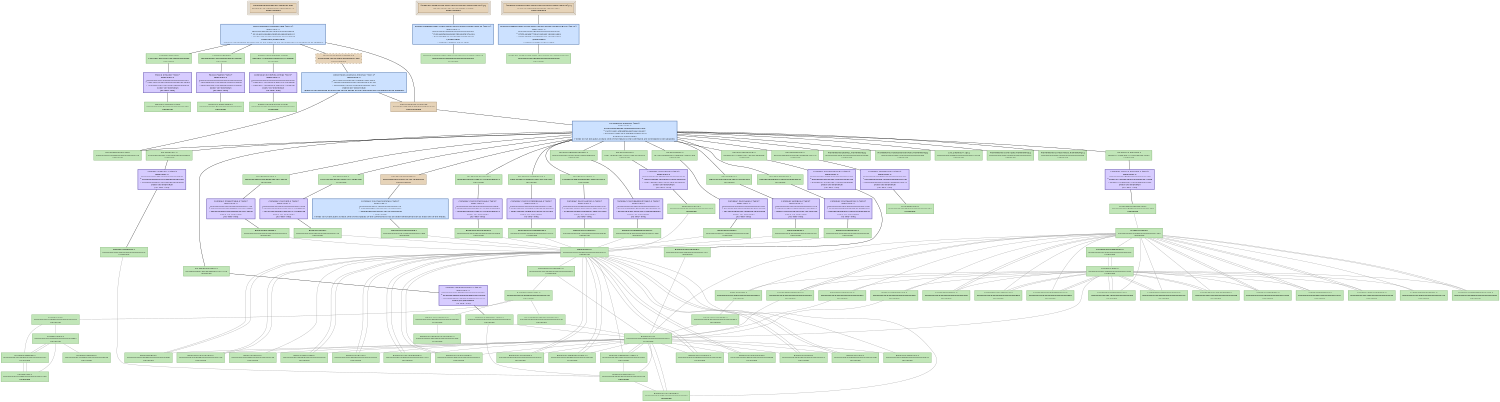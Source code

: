 digraph WaitSecs {
   size = "10.000000,8.500000";
   concentrate = false;

   node [ shape = box, style = filled, color = "0.3 0.5 0.6", fillcolor = "0.3 0.2 0.9", fontname = "Monaco", fontsize = "9" ];
   n00001 [ label = "Development/WaitSecs.mexmac.app\na6cb6ca7561ea6609236f1a20caa9479\nDepsUpdated", color = "0.1 0.5 0.5", fillcolor = "0.1 0.2 0.9", peripheries = 3 ];
   n00002 [ label = "Contents/Info.plist\n734c384189f1fd3193e768b42d538f96\nUpToDate" ];
   n00003 [ label = "WaitSecs.build/Info.plist\n000000004355ffaa0000000000000299\nUpToDate" ];
   n00004 [ label = "Contents/PkgInfo\n2866f90fd33109c966ea290691e59861\nUpToDate" ];
   n00005 [ label = "WaitSecs.build/PkgInfo\n000000004355ffaa0000000000000008\nUpToDate" ];
   n00006 [ label = "English.lproj/InfoPlist.strings\n8a45bcc11a028d53cf9a52c6714a8fd0\nUpToDate" ];
   n00007 [ label = "English.lproj/InfoPlist.strings\n00000000434c45840000000000000228\nUpToDate" ];
   n00008 [ label = "ppc/PsychError.o\n1bd77a48fb74ac755fc01d2c532f6502\nUpToDate" ];
   n00009 [ label = "Base/PsychError.c\n00000000434c4585000000000000563d\nUpToDate" ];
   n00010 [ label = "ppc/PsychRegisterProject.o\n856055d4ceb156b378441d46bcedb092\nUpToDate" ];
   n00011 [ label = "Base/PsychRegisterProject.c\n00000000434c458500000000000012e6\nUpToDate" ];
   n00012 [ label = "ppc/PsychHelp.o\nf8129c96de066691f9bb3dc7b3607bf8\nUpToDate" ];
   n00013 [ label = "Base/PsychHelp.c\n00000000434c811d00000000000005b8\nUpToDate" ];
   n00014 [ label = "ppc/MiniBox.o\n8decf12c9ce4c8d7dc789413276f5448\nUpToDate" ];
   n00015 [ label = "Base/MiniBox.c\n00000000434c45850000000000000f4f\nUpToDate" ];
   n00016 [ label = "ppc/PsychMemory.o\na680d46b06bae341dd79af1e0fef207e\nUpToDate" ];
   n00017 [ label = "Base/PsychMemory.c\n00000000434ca96200000000000003a4\nUpToDate" ];
   n00018 [ label = "ppc/ProjectTable.o\n0e669259e6b70954fbe52a27ac14eca5\nUpToDate" ];
   n00019 [ label = "Base/ProjectTable.c\n00000000434c4585000000000000023a\nUpToDate" ];
   n00020 [ label = "ppc/PsychInit.o\nc8757665a585e91ef3201cc1c9df579b\nUpToDate" ];
   n00021 [ label = "Base/PsychInit.c\n00000000434c45850000000000000759\nUpToDate" ];
   n00022 [ label = "ppc/PsychTimeGlue.o\ndf5884ff6131e8d1a477b54553ead4ac\nUpToDate" ];
   n00023 [ label = "Base/PsychTimeGlue.c\n000000004355ef98000000000000157f\nUpToDate" ];
   n00024 [ label = "ppc/WaitSecs.o\n503cee59938691c6c068fabc0ecb989a\nUpToDate" ];
   n00025 [ label = "WaitSecs/WaitSecs.c\n00000000434c45850000000000000a76\nUpToDate" ];
   n00026 [ label = "ppc/RegisterProject.o\n8593d683a8e1d658e9e8bbccf0074f7b\nUpToDate" ];
   n00027 [ label = "WaitSecs/RegisterProject.c\n00000000434c45850000000000000441\nUpToDate" ];
   n00028 [ label = "ppc/MODULEVersion.o\n0696c0176abcddf757a532ee56810bf5\nUpToDate" ];
   n00029 [ label = "Screen/MODULEVersion.c\n000000004355ff7d000000000000124e\nUpToDate" ];
   n00030 [ label = "ppc/PsychVersioning.o\n30f84f3b9ca65049077a1651b4e2683f\nDepsUpdated", color = "0.1 0.5 0.5", fillcolor = "0.1 0.2 0.9" ];
   n00031 [ label = "Base/PsychVersioning.c\n000000004355ffb700000000000014ee\nUpToDate" ];
   n00032 [ label = "ppc/PsychStructGlue.o\n0e0e859c982641fb531167d520bd3519\nUpToDate" ];
   n00033 [ label = "Base/PsychStructGlue.c\n00000000434c45850000000000002bb8\nUpToDate" ];
   n00034 [ label = "ppc/PsychScriptingGlue.o\nbad144882573dbb4537eccf474791d5c\nUpToDate" ];
   n00035 [ label = "Base/PsychScriptingGlue.c\n00000000434c458500000000000105c5\nUpToDate" ];
   n00036 [ label = "ppc/mexversion.o\ne5ce28fa40b205556d876ba6da7d2379\nUpToDate" ];
   n00037 [ label = "src/mexversion.c\n000000004332d94600000000000002d2\nUpToDate" ];
   n00038 [ label = "ppc/PsychAuthors.o\n67bae4624dd423d968b614bf67a74455\nUpToDate" ];
   n00039 [ label = "Base/PsychAuthors.c\n00000000434c81430000000000000d3b\nUpToDate" ];
   n00040 [ label = "MacOS/WaitSecs.mexmac\n48278d220fe7797cf78dbba7d9ac35cd\nDepsUpdated", color = "0.1 0.5 0.5", fillcolor = "0.1 0.2 0.9" ];
   n00041 [ label = "Frameworks/OpenGL.framework[C]\n00000000434ac55900000000000000ee\nUpToDate" ];
   n00042 [ label = "Frameworks/ApplicationServices.framework[C]\n00000000434ac53300000000000000ee\nUpToDate" ];
   n00043 [ label = "2.95.2/libstdc++.a[C]\n00000000434abb590000000000075c68\nUpToDate" ];
   n00044 [ label = "Frameworks/CoreAudio.framework[C]\n00000000434ac55b00000000000000cc\nUpToDate" ];
   n00045 [ label = "Frameworks/CoreServices.framework[C]\n00000000434ac53600000000000000ee\nUpToDate" ];
   n00046 [ label = "mac/mexFunction.map\n000000004332d946000000000000012e\nUpToDate" ];
   n00047 [ label = "<WaitSecs.build/Script-2FD618650730666A008DA6B4.sh>[A]\nf029349ffd57567397d9936faf4746d6\nDepsUpdated", color = "0.1 0.5 0.5", fillcolor = "0.1 0.2 0.9", peripheries = 3 ];
   n00048 [ label = "WaitSecs.build/Script-2FD618650730666A008DA6B4.sh\n000000004355ffaa00000000000000ec\nUpToDate" ];
   n00049 [ label = "<WaitSecs.build/Script-2FD618660730666A008DA6B4.sh>[A]\nd73f54999d222debd4286518839c48b7\nDepsUpdated", color = "0.1 0.5 0.5", fillcolor = "0.1 0.2 0.9", peripheries = 3 ];
   n00050 [ label = "WaitSecs.build/Script-2FD618660730666A008DA6B4.sh\n000000004355ffaa000000000000003e\nUpToDate" ];
   n00051 [ label = "<MacOS/WaitSecs.mexmac>\n6693d40bf190457ed0ca0fd99a641382\nDepsUpdated", color = "0.1 0.5 0.5", fillcolor = "0.1 0.2 0.9", style = "filled,dashed" ];
   n00052 [ label = "Base/Psych.h\n00000000435548b60000000000000410\nUpToDate" ];
   n00053 [ label = "Base/Psych.h\n00000000435548b60000000000000410\nUpToDate" ];
   n00054 [ label = "WaitSecs/WaitSecs.h\n00000000434c458500000000000001db\nUpToDate" ];
   n00055 [ label = "Screen/Screen.h\n000000004355f28e00000000000012e0\nUpToDate" ];
   n00056 [ label = "Base/PsychConstants.h\n00000000435548d4000000000000080d\nUpToDate" ];
   n00057 [ label = "Base/MiniBox.h\n00000000435548d400000000000004d6\nUpToDate" ];
   n00058 [ label = "Base/ProjectTable.h\n00000000435548d400000000000002f6\nUpToDate" ];
   n00059 [ label = "Base/PsychError.h\n00000000435548d40000000000001fe7\nUpToDate" ];
   n00060 [ label = "Base/PsychScriptingGlue.h\n00000000435548f30000000000001a37\nUpToDate" ];
   n00061 [ label = "Base/PsychStructGlue.h\n000000004355496c0000000000000bcc\nUpToDate" ];
   n00062 [ label = "Base/PsychCellGlue.h\n00000000434c458500000000000005c5\nUpToDate" ];
   n00063 [ label = "Base/PsychRegisterProject.h\n00000000435548d400000000000003f1\nUpToDate" ];
   n00064 [ label = "Base/PsychAuthors.h\n00000000435548d400000000000005e9\nUpToDate" ];
   n00065 [ label = "Base/PsychVersioning.h\n00000000435548f300000000000004dd\nUpToDate" ];
   n00066 [ label = "Base/PsychHelp.h\n00000000434c45850000000000000357\nUpToDate" ];
   n00067 [ label = "Base/PsychInit.h\n00000000435548f300000000000002db\nUpToDate" ];
   n00068 [ label = "Base/PsychMemory.h\n00000000435548d40000000000000473\nUpToDate" ];
   n00069 [ label = "Base/PsychTimeGlue.h\n000000004355ef010000000000000483\nUpToDate" ];
   n00070 [ label = "Base/PsychInstrument.h\n00000000435548d400000000000001a8\nUpToDate" ];
   n00071 [ label = "WaitSecs/RegisterProject.h\n00000000434c458500000000000002fe\nUpToDate" ];
   n00072 [ label = "Base/TimeLists.h\n00000000435548f300000000000002a9\nUpToDate" ];
   n00073 [ label = "Screen/PsychRects.h\n00000000434c458500000000000005d5\nUpToDate" ];
   n00074 [ label = "Screen/ScreenTypes.h\n00000000434c458500000000000013b6\nUpToDate" ];
   n00075 [ label = "Screen/PsychVideoGlue.h\n00000000434c458500000000000005d4\nUpToDate" ];
   n00076 [ label = "Screen/PsychScreenGlue.h\n00000000434c45850000000000000d6d\nUpToDate" ];
   n00077 [ label = "Screen/PsychWindowTextGlue.h\n00000000434c458500000000000008ee\nUpToDate" ];
   n00078 [ label = "Screen/WindowBank.h\n000000004355e68c0000000000001b31\nUpToDate" ];
   n00079 [ label = "Screen/PsychWindowGlue.h\n000000004355e21f0000000000000a66\nUpToDate" ];
   n00080 [ label = "Screen/PsychTextureSupport.h\n000000004355a03b0000000000000370\nUpToDate" ];
   n00081 [ label = "Screen/PsychAlphaBlending.h\n00000000434c458500000000000004fb\nUpToDate" ];
   n00082 [ label = "Screen/ScreenArguments.h\n00000000434c45850000000000000ca3\nUpToDate" ];
   n00083 [ label = "Screen/RegisterProject.h\n00000000434c45850000000000000284\nUpToDate" ];
   n00084 [ label = "Screen/WindowHelpers.h\n00000000434c45850000000000000773\nUpToDate" ];
   n00085 [ label = "Fonts/PsychFontGlue.h\n00000000434c45850000000000000e47\nUpToDate" ];
   n00086 [ label = "Fonts/ScreenFontGlue.h\n00000000434c45850000000000000260\nUpToDate" ];
   n00087 [ label = "Fonts/FontInfo.h\n00000000434c45850000000000000ef4\nUpToDate" ];
   n00088 [ label = "Screen/ScreenPreferenceState.h\n000000004355d9f300000000000006ba\nUpToDate" ];
   n00089 [ label = "Base/PsychIncludes.h\n00000000435548d4000000000000074c\nUpToDate" ];
   n00090 [ label = "Screen/Screen.h\n000000004355f28e00000000000012e0\nUpToDate" ];
   n00091 [ label = "Fonts/PsychFontGlue.h\n00000000434c45850000000000000e47\nUpToDate" ];
   n00092 [ label = "Base/PsychPlatform.h\n00000000435548d40000000000000589\nUpToDate" ];
   n00093 [ label = "include/mex.h\n000000004332d9460000000000003742\nUpToDate" ];
   n00094 [ label = "OS9ToolboxFragments/Events.h\n00000000434c45850000000000000236\nUpToDate" ];
   n00095 [ label = "Base/PsychPlatformConstants.h\n000000004355492f000000000000070e\nUpToDate" ];
   n00096 [ label = "include/matrix.h\n000000004332d9460000000000009ff2\nUpToDate" ];
   n00097 [ label = "include/mwdebug.h\n000000004332d9460000000000002b3c\nUpToDate" ];
   n00098 [ label = "include/tmwtypes.h\n000000004332d946000000000000458d\nUpToDate" ];
   n00099 [ label = "include/mat.h\n000000004332d94600000000000023ab\nUpToDate" ];

   node [ shape = box, style = "filled,bold", color = "0.7 0.5 0.7", fillcolor = "0.7 0.2 1.0", fontname = "Monaco", fontsize = "9" ];
   c00001 [ label = "PBXCp Info.plist <wt:0>\nwaitCount: 0\n000000004355ffaa0000000000000299\n^ 734c3841caa4029b93e768b42d538d0f\n= 734c384189f1fd3193e768b42d538f96\nDoesNotNeedToRun\n(no 'why' info)" ];
   c00002 [ label = "PBXCp PkgInfo <wt:0>\nwaitCount: 0\n00000000000000000000000000000000\n^ 2866f90fd33109c966ea290691e59861\n= 2866f90fd33109c966ea290691e59861\nDoesNotNeedToRun\n(no 'why' info)" ];
   c00003 [ label = "CpResource InfoPlist.strings <wt:4>\nwaitCount: 0\n00000000000000000000000000000000\n^ 8a45bcc11a028d53cf9a52c6714a8fd0\n= 8a45bcc11a028d53cf9a52c6714a8fd0\nDoesNotNeedToRun\n(no 'why' info)" ];
   c00004 [ label = "CompileC PsychError.o <wt:6>\nwaitCount: 0\n000000004355492f0000000000004529\n^ 1bd77a48b821e55a5fc01d2c532f202b\n= 1bd77a48fb74ac755fc01d2c532f6502\nDoesNotNeedToRun\n(no 'why' info)" ];
   c00005 [ label = "CompileC PsychRegisterProject.o <wt:6>\nwaitCount: 0\n000000004355492f00000000000001f2\n^ 856055d48de41f9c78441d46bcedb160\n= 856055d4ceb156b378441d46bcedb092\nDoesNotNeedToRun\n(no 'why' info)" ];
   c00006 [ label = "CompileC PsychHelp.o <wt:6>\nwaitCount: 0\n0000000043558db700000000000016ac\n^ f8129c969d53eb26f9bb3dc7b3606d54\n= f8129c96de066691f9bb3dc7b3607bf8\nDoesNotNeedToRun\n(no 'why' info)" ];
   c00007 [ label = "CompileC MiniBox.o <wt:6>\nwaitCount: 0\n000000004355492f0000000000001c5b\n^ 8decf12cdfb181f8dc789413276f4813\n= 8decf12c9ce4c8d7dc789413276f5448\nDoesNotNeedToRun\n(no 'why' info)" ];
   c00008 [ label = "CompileC PsychMemory.o <wt:6>\nwaitCount: 0\n000000004355a5c800000000000010b0\n^ a680d46b45ef4689dd79af1e0fef30ce\n= a680d46b06bae341dd79af1e0fef207e\nDoesNotNeedToRun\n(no 'why' info)" ];
   c00009 [ label = "CompileC ProjectTable.o <wt:6>\nwaitCount: 0\n000000004355492f000000000000112e\n^ 0e669259a5e2407bfbe52a27ac14fd8b\n= 0e669259e6b70954fbe52a27ac14eca5\nDoesNotNeedToRun\n(no 'why' info)" ];
   c00010 [ label = "CompileC PsychInit.o <wt:6>\nwaitCount: 0\n000000004355492f000000000000144d\n^ c8757665e6d0a031f3201cc1c9df43d6\n= c8757665a585e91ef3201cc1c9df579b\nDoesNotNeedToRun\n(no 'why' info)" ];
   c00011 [ label = "CompileC PsychTimeGlue.o <wt:6>\nwaitCount: 0\n000000004355ee420000000000001385\n^ df5884ff22640693a477b54553eac729\n= df5884ff6131e8d1a477b54553ead4ac\nDoesNotNeedToRun\n(no 'why' info)" ];
   c00012 [ label = "CompileC WaitSecs.o <wt:6>\nwaitCount: 0\n000000004355ef010000000000000f2e\n^ 503cee59d0d37ec7c068fabc0ecb97b4\n= 503cee59938691c6c068fabc0ecb989a\nDoesNotNeedToRun\n(no 'why' info)" ];
   c00013 [ label = "CompileC RegisterProject.o <wt:6>\nwaitCount: 0\n000000004355eedb00000000000007e3\n^ 8593d683ebb43883e9e8bbccf0074898\n= 8593d683a8e1d658e9e8bbccf0074f7b\nDoesNotNeedToRun\n(no 'why' info)" ];
   c00014 [ label = "CompileC MODULEVersion.o <wt:6>\nwaitCount: 0\n000000004355ff7d000000000000124e\n^ 0696c01729e9228a57a532ee568119bb\n= 0696c0176abcddf757a532ee56810bf5\nDoesNotNeedToRun\n(no 'why' info)" ];
   c00015 [ label = "CompileC PsychVersioning.o <wt:6>\nwaitCount: 0\n00000000434cf31d00000000000007fa\n^ 30f84f3bdfeaa354077a1651b4e26fc5\n= 30f84f3b9ca65049077a1651b4e2683f\nNeedsToRun\nNeeds to run because at least one of the outputs of the command is has an older timestamp than at least one of the inputs.", color = "0.6 0.5 0.7", fillcolor = "0.6 0.2 1.0" ];
   c00016 [ label = "CompileC PsychStructGlue.o <wt:6>\nwaitCount: 0\n000000004355492f00000000000038ac\n^ 0e0e859cdb7308d4531167d520bd0db5\n= 0e0e859c982641fb531167d520bd3519\nDoesNotNeedToRun\n(no 'why' info)" ];
   c00017 [ label = "CompileC PsychScriptingGlue.o <wt:6>\nwaitCount: 0\n000000004355492f00000000000116d1\n^ bad144886626929b537eccf474780b8d\n= bad144882573dbb4537eccf474791d5c\nDoesNotNeedToRun\n(no 'why' info)" ];
   c00018 [ label = "CompileC mexversion.o <wt:6>\nwaitCount: 0\n000000004332d94600000000000002d2\n^ e5ce28fa0380dc136d876ba6da7d21ab\n= e5ce28fa40b205556d876ba6da7d2379\nDoesNotNeedToRun\n(no 'why' info)" ];
   c00019 [ label = "CompileC PsychAuthors.o <wt:6>\nwaitCount: 0\n0000000043558de90000000000001e2f\n^ 67bae4620e81ae3068b614bf67a75a7a\n= 67bae4624dd423d968b614bf67a74455\nDoesNotNeedToRun\n(no 'why' info)" ];
   c00020 [ label = "Ld WaitSecs.mexmac <wt:6>\nwaitCount: 0\n81e84cf42ea8aba10f8d34f4b7b513ea\n^ c9cfc1d6214fd2ddf8008f536e192627\n= 48278d220fe7797cf78dbba7d9ac35cd\nIndirectlyNeedsToRun\nNeeds to run because at least one of the inputs to the command are scheduled to be updated.", color = "0.6 0.5 0.7", fillcolor = "0.6 0.2 1.0" ];
   c00021 [ label = "PhaseScriptExecution Script-2FD618650730666A008DA6B4.sh <wt:10>\nwaitCount: 0\n000000004355ffaa00000000000000ec\n^ f029349fbe02a9d997d9936faf47463a\n= f029349ffd57567397d9936faf4746d6\nNeedsToRun\n1 output is always out-of-date", color = "0.6 0.5 0.7", fillcolor = "0.6 0.2 1.0" ];
   c00022 [ label = "PhaseScriptExecution Script-2FD618660730666A008DA6B4.sh <wt:12>\nwaitCount: 0\n000000004355ffaa000000000000003e\n^ d73f5499de77d241d4286518839c4889\n= d73f54999d222debd4286518839c48b7\nNeedsToRun\n1 output is always out-of-date", color = "0.6 0.5 0.7", fillcolor = "0.6 0.2 1.0" ];
   c00023 [ label = "EditSymbols WaitSecs.mexmac <wt:13>\nwaitCount: 0\n48278d224cd5a03af78dbba7d9ac34e3\n^ 2eb45929bd45e5442747b47e43c82761\n= 6693d40bf190457ed0ca0fd99a641382\nIndirectlyNeedsToRun\nNeeds to run because at least one of the inputs to the command are scheduled to be updated.", color = "0.6 0.5 0.7", fillcolor = "0.6 0.2 1.0" ];
   c00024 [ label = "Touch WaitSecs.mexmac.app <wt:14>\nwaitCount: 0\nffdb24a6beb545a91dd0a70a8e34be68\n^ 59104801e8abe3c98fe656a8829e2a11\n= a6cb6ca7561ea6609236f1a20caa9479\nIndirectlyNeedsToRun\nNeeds to run because at least one of the inputs to the command are scheduled to be updated.", color = "0.6 0.5 0.7", fillcolor = "0.6 0.2 1.0" ];

   edge [ style = solid, color = black, arrowhead = none, arrowtail = normal ];
   n00001 -> { c00024 };
   n00002 -> { c00001 };
   n00004 -> { c00002 };
   n00006 -> { c00003 };
   n00008 -> { c00004 };
   n00010 -> { c00005 };
   n00012 -> { c00006 };
   n00014 -> { c00007 };
   n00016 -> { c00008 };
   n00018 -> { c00009 };
   n00020 -> { c00010 };
   n00022 -> { c00011 };
   n00024 -> { c00012 };
   n00026 -> { c00013 };
   n00028 -> { c00014 };
   n00030 -> { c00015 };
   n00032 -> { c00016 };
   n00034 -> { c00017 };
   n00036 -> { c00018 };
   n00038 -> { c00019 };
   n00040 -> { c00020 };
   n00047 -> { c00021 };
   n00049 -> { c00022 };
   n00051 -> { c00023 };
   c00001 -> { n00003 };
   c00002 -> { n00005 n00005 };
   c00003 -> { n00007 n00007 };
   c00004 -> { n00009 };
   c00005 -> { n00011 };
   c00006 -> { n00013 };
   c00007 -> { n00015 };
   c00008 -> { n00017 };
   c00009 -> { n00019 };
   c00010 -> { n00021 };
   c00011 -> { n00023 };
   c00012 -> { n00025 };
   c00013 -> { n00027 };
   c00014 -> { n00029 };
   c00015 -> { n00031 };
   c00016 -> { n00033 };
   c00017 -> { n00035 };
   c00018 -> { n00037 };
   c00019 -> { n00039 };
   c00020 -> { n00008 n00010 n00012 n00014 n00016 n00018 n00020 n00022 n00024 n00026 n00028 n00030 n00032 n00034 n00036 n00038 n00041 n00042 n00043 n00044 n00045 n00046 };
   c00021 -> { n00048 };
   c00022 -> { n00050 };
   c00023 -> { n00040 n00046 };
   c00024 -> { n00002 n00004 n00006 n00040 n00051 };

   edge [ style = solid, color = gray60, arrowhead = none, arrowtail = normal ];
   n00009 -> { n00052 };
   n00011 -> { n00052 };
   n00013 -> { n00052 };
   n00015 -> { n00052 };
   n00017 -> { n00052 };
   n00019 -> { n00052 };
   n00021 -> { n00052 };
   n00023 -> { n00053 };
   n00025 -> { n00054 };
   n00027 -> { n00053 n00054 };
   n00029 -> { n00055 };
   n00031 -> { n00052 };
   n00033 -> { n00052 };
   n00035 -> { n00052 };
   n00039 -> { n00052 };
   n00052 -> { n00056 n00057 n00058 n00059 n00060 n00061 n00062 n00063 n00064 n00065 n00066 n00067 n00068 n00069 n00070 n00071 n00072 };
   n00053 -> { n00056 n00057 n00058 n00059 n00060 n00061 n00062 n00063 n00064 n00065 n00066 n00067 n00068 n00069 n00070 n00071 n00072 };
   n00054 -> { n00053 n00069 };
   n00055 -> { n00053 n00073 n00074 n00075 n00076 n00077 n00078 n00079 n00080 n00081 n00082 n00083 n00084 n00085 n00086 n00087 n00088 };
   n00056 -> { n00089 };
   n00057 -> { n00052 };
   n00058 -> { n00052 };
   n00059 -> { n00052 };
   n00060 -> { n00052 };
   n00061 -> { n00052 };
   n00062 -> { n00052 };
   n00063 -> { n00052 };
   n00064 -> { n00052 };
   n00065 -> { n00052 };
   n00066 -> { n00052 };
   n00067 -> { n00052 };
   n00069 -> { n00053 };
   n00070 -> { n00052 };
   n00071 -> { n00053 n00054 };
   n00073 -> { n00055 };
   n00074 -> { n00055 };
   n00075 -> { n00090 };
   n00076 -> { n00090 };
   n00077 -> { n00090 };
   n00078 -> { n00055 };
   n00079 -> { n00090 };
   n00080 -> { n00090 };
   n00081 -> { n00090 };
   n00082 -> { n00055 };
   n00083 -> { n00053 n00055 };
   n00085 -> { n00053 };
   n00086 -> { n00053 };
   n00087 -> { n00091 };
   n00088 -> { n00055 };
   n00089 -> { n00092 n00093 n00093 n00094 n00093 };
   n00090 -> { n00053 n00073 n00074 n00075 n00076 n00077 n00078 n00079 n00080 n00081 n00082 n00083 n00084 n00085 n00086 n00087 n00088 };
   n00091 -> { n00053 };
   n00092 -> { n00095 };
   n00093 -> { n00096 n00096 n00097 };
   n00094 -> { n00053 };
   n00096 -> { n00098 n00097 };
   n00097 -> { n00096 n00099 };
   n00099 -> { n00096 n00097 };
}
